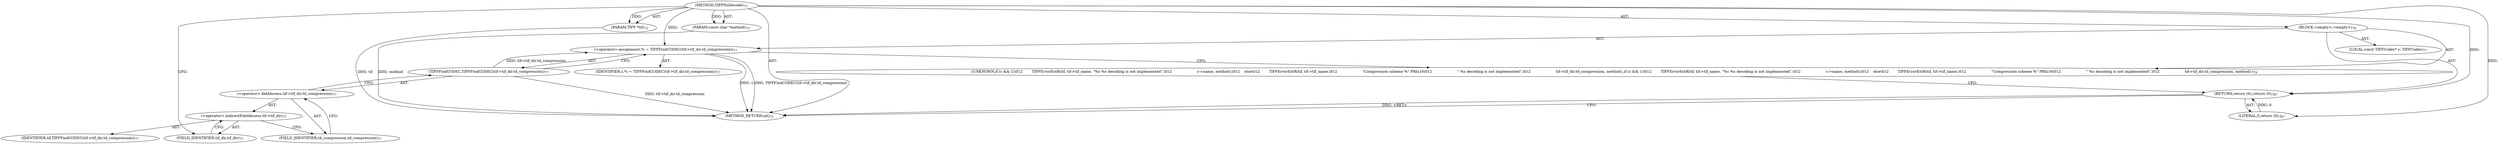 digraph "TIFFNoDecode" {  
"1801" [label = <(METHOD,TIFFNoDecode)<SUB>75</SUB>> ]
"1802" [label = <(PARAM,TIFF *tif)<SUB>75</SUB>> ]
"1803" [label = <(PARAM,const char *method)<SUB>75</SUB>> ]
"1804" [label = <(BLOCK,&lt;empty&gt;,&lt;empty&gt;)<SUB>76</SUB>> ]
"1805" [label = <(LOCAL,const TIFFCodec* c: TIFFCodec)<SUB>77</SUB>> ]
"1806" [label = <(&lt;operator&gt;.assignment,*c = TIFFFindCODEC(tif-&gt;tif_dir.td_compression))<SUB>77</SUB>> ]
"1807" [label = <(IDENTIFIER,c,*c = TIFFFindCODEC(tif-&gt;tif_dir.td_compression))<SUB>77</SUB>> ]
"1808" [label = <(TIFFFindCODEC,TIFFFindCODEC(tif-&gt;tif_dir.td_compression))<SUB>77</SUB>> ]
"1809" [label = <(&lt;operator&gt;.fieldAccess,tif-&gt;tif_dir.td_compression)<SUB>77</SUB>> ]
"1810" [label = <(&lt;operator&gt;.indirectFieldAccess,tif-&gt;tif_dir)<SUB>77</SUB>> ]
"1811" [label = <(IDENTIFIER,tif,TIFFFindCODEC(tif-&gt;tif_dir.td_compression))<SUB>77</SUB>> ]
"1812" [label = <(FIELD_IDENTIFIER,tif_dir,tif_dir)<SUB>77</SUB>> ]
"1813" [label = <(FIELD_IDENTIFIER,td_compression,td_compression)<SUB>77</SUB>> ]
"1814" [label = <(UNKNOWN,if (c &amp;&amp; 1)\012        TIFFErrorExtR(tif, tif-&gt;tif_name, &quot;%s %s decoding is not implemented&quot;,\012                      c-&gt;name, method);\012    else\012        TIFFErrorExtR(tif, tif-&gt;tif_name,\012                      &quot;Compression scheme %&quot; PRIu16\012                      &quot; %s decoding is not implemented&quot;,\012                      tif-&gt;tif_dir.td_compression, method);,if (c &amp;&amp; 1)\012        TIFFErrorExtR(tif, tif-&gt;tif_name, &quot;%s %s decoding is not implemented&quot;,\012                      c-&gt;name, method);\012    else\012        TIFFErrorExtR(tif, tif-&gt;tif_name,\012                      &quot;Compression scheme %&quot; PRIu16\012                      &quot; %s decoding is not implemented&quot;,\012                      tif-&gt;tif_dir.td_compression, method);)<SUB>79</SUB>> ]
"1815" [label = <(RETURN,return (0);,return (0);)<SUB>87</SUB>> ]
"1816" [label = <(LITERAL,0,return (0);)<SUB>87</SUB>> ]
"1817" [label = <(METHOD_RETURN,int)<SUB>75</SUB>> ]
  "1801" -> "1802"  [ label = "AST: "] 
  "1801" -> "1803"  [ label = "AST: "] 
  "1801" -> "1804"  [ label = "AST: "] 
  "1801" -> "1817"  [ label = "AST: "] 
  "1804" -> "1805"  [ label = "AST: "] 
  "1804" -> "1806"  [ label = "AST: "] 
  "1804" -> "1814"  [ label = "AST: "] 
  "1804" -> "1815"  [ label = "AST: "] 
  "1806" -> "1807"  [ label = "AST: "] 
  "1806" -> "1808"  [ label = "AST: "] 
  "1808" -> "1809"  [ label = "AST: "] 
  "1809" -> "1810"  [ label = "AST: "] 
  "1809" -> "1813"  [ label = "AST: "] 
  "1810" -> "1811"  [ label = "AST: "] 
  "1810" -> "1812"  [ label = "AST: "] 
  "1815" -> "1816"  [ label = "AST: "] 
  "1806" -> "1814"  [ label = "CFG: "] 
  "1814" -> "1815"  [ label = "CFG: "] 
  "1815" -> "1817"  [ label = "CFG: "] 
  "1808" -> "1806"  [ label = "CFG: "] 
  "1809" -> "1808"  [ label = "CFG: "] 
  "1810" -> "1813"  [ label = "CFG: "] 
  "1813" -> "1809"  [ label = "CFG: "] 
  "1812" -> "1810"  [ label = "CFG: "] 
  "1801" -> "1812"  [ label = "CFG: "] 
  "1815" -> "1817"  [ label = "DDG: &lt;RET&gt;"] 
  "1802" -> "1817"  [ label = "DDG: tif"] 
  "1803" -> "1817"  [ label = "DDG: method"] 
  "1806" -> "1817"  [ label = "DDG: c"] 
  "1808" -> "1817"  [ label = "DDG: tif-&gt;tif_dir.td_compression"] 
  "1806" -> "1817"  [ label = "DDG: TIFFFindCODEC(tif-&gt;tif_dir.td_compression)"] 
  "1801" -> "1802"  [ label = "DDG: "] 
  "1801" -> "1803"  [ label = "DDG: "] 
  "1808" -> "1806"  [ label = "DDG: tif-&gt;tif_dir.td_compression"] 
  "1816" -> "1815"  [ label = "DDG: 0"] 
  "1801" -> "1815"  [ label = "DDG: "] 
  "1801" -> "1806"  [ label = "DDG: "] 
  "1801" -> "1816"  [ label = "DDG: "] 
}
